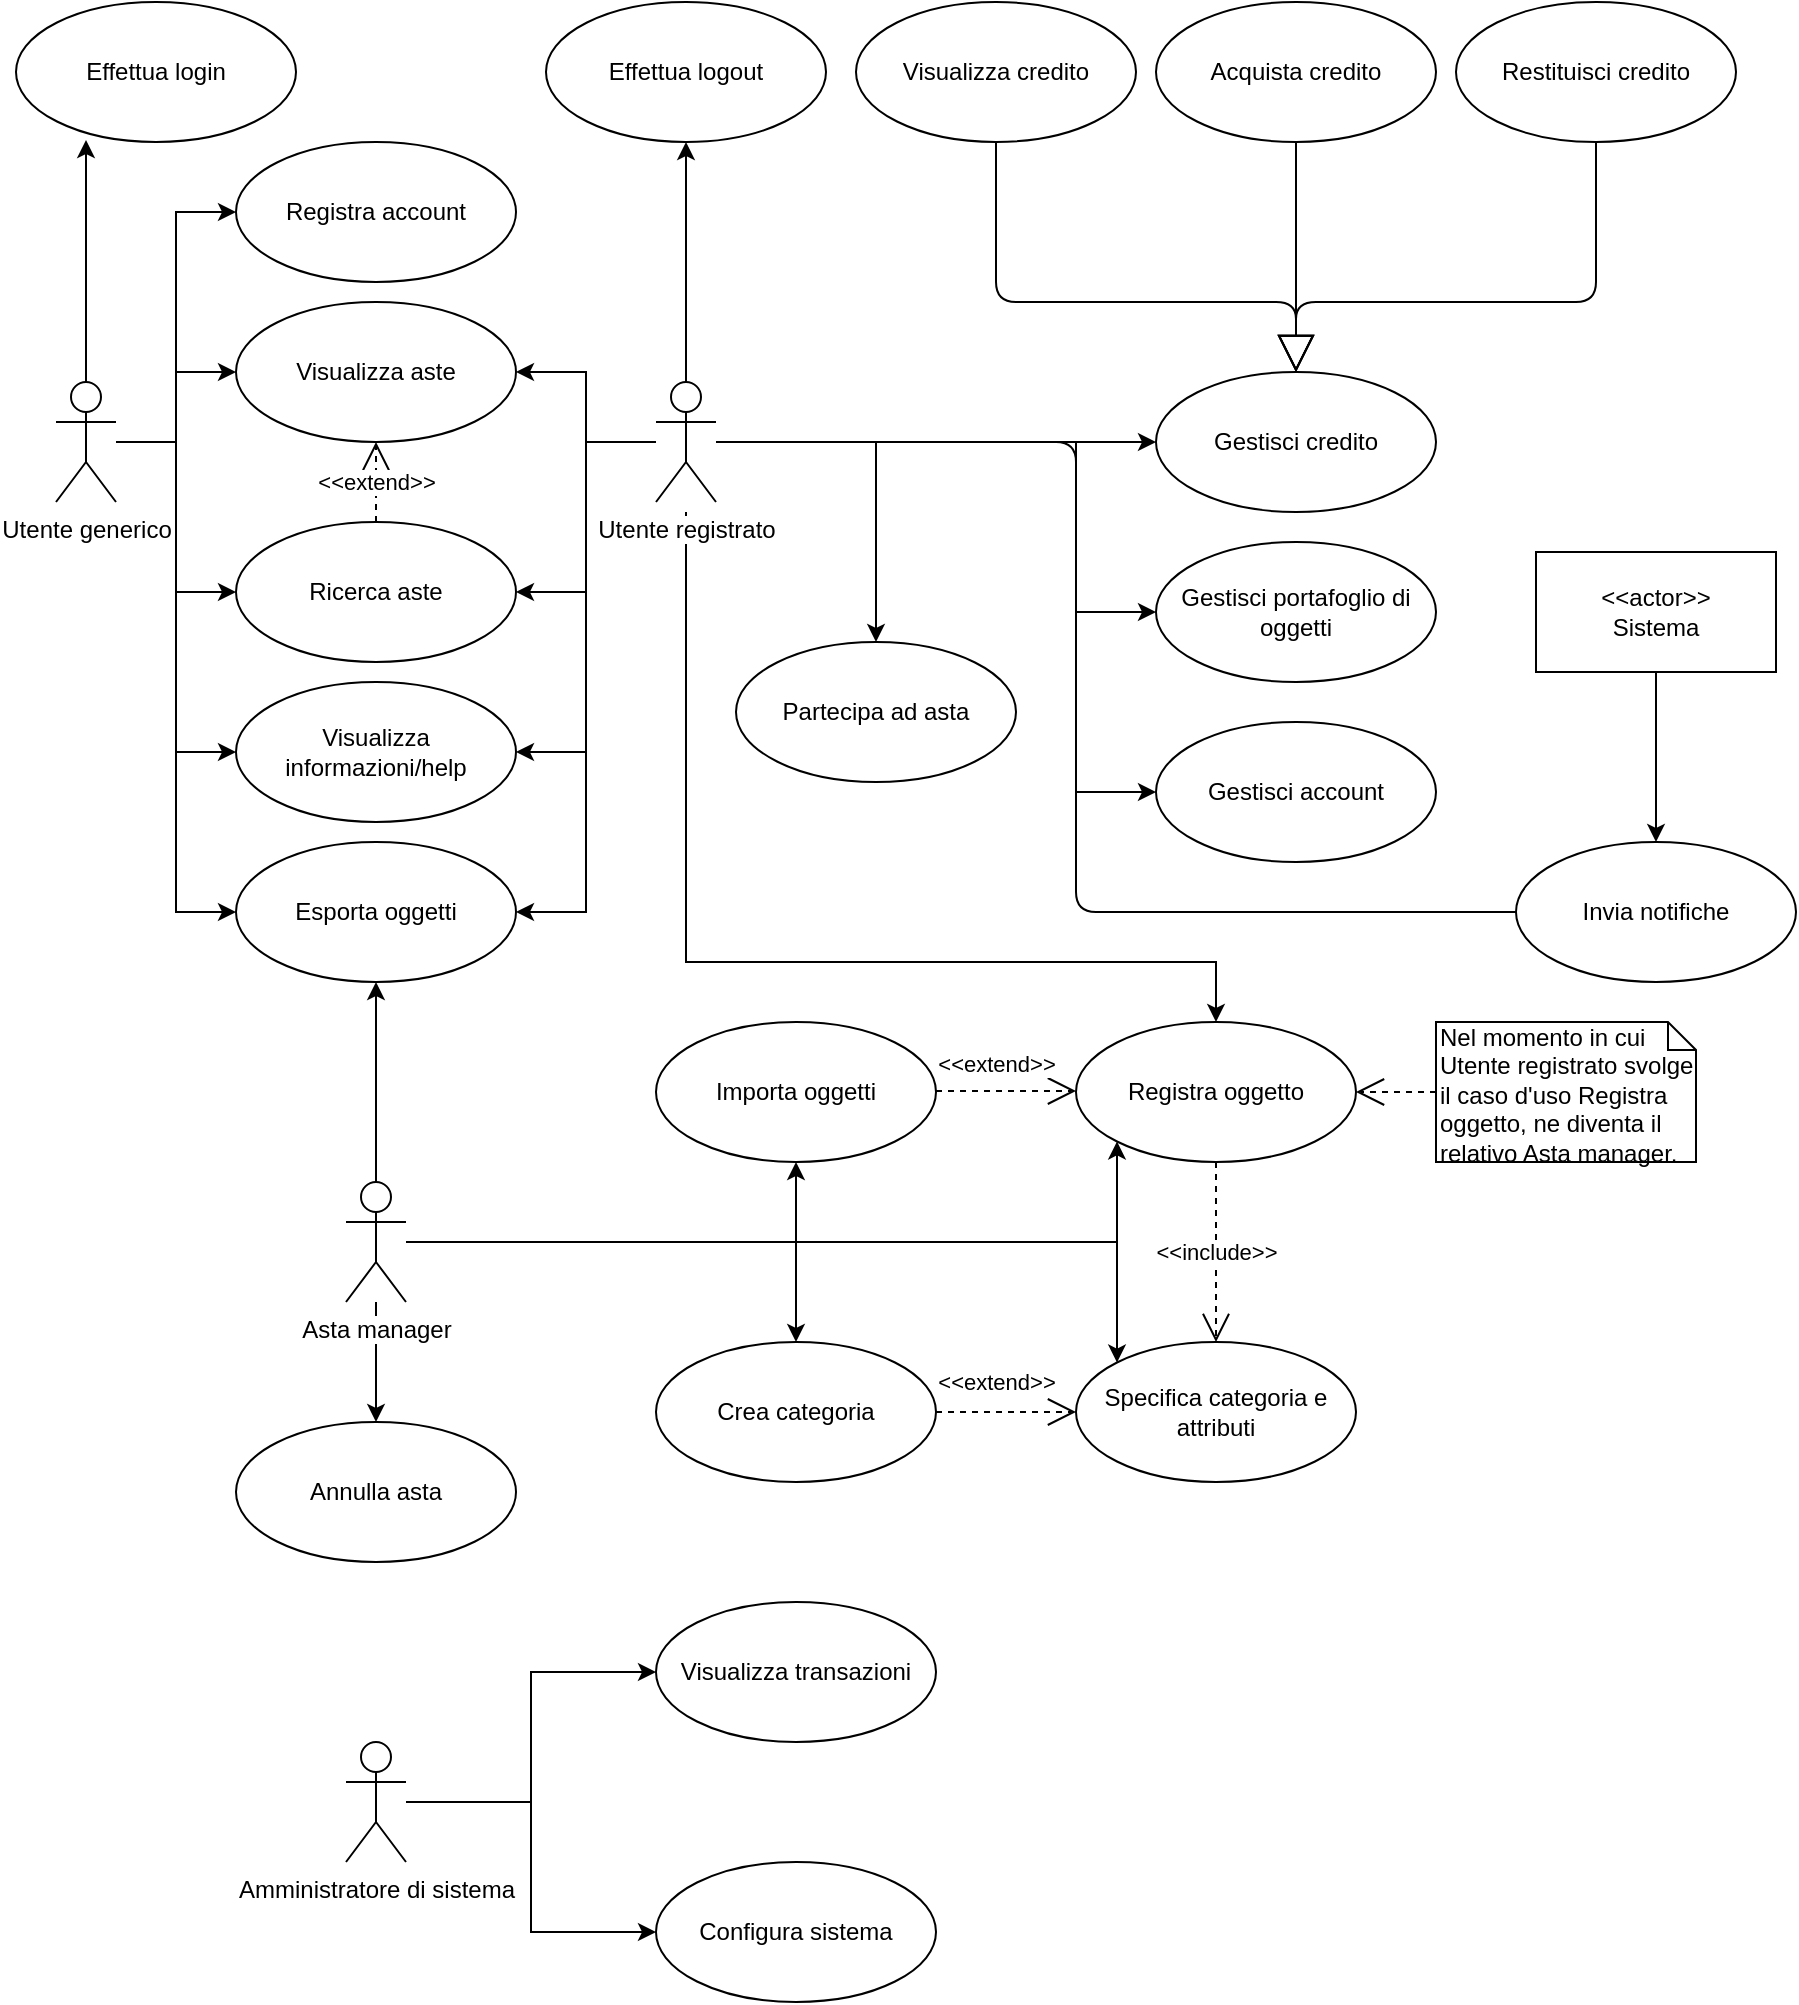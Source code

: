 <mxfile version="12.7.0" type="device"><diagram id="H3vplnAj6VLY8U1woCUd" name="Pagina-1"><mxGraphModel dx="941" dy="457" grid="1" gridSize="10" guides="1" tooltips="1" connect="1" arrows="1" fold="1" page="1" pageScale="1" pageWidth="827" pageHeight="1169" background="none" math="0" shadow="0"><root><mxCell id="0"/><mxCell id="1" parent="0"/><mxCell id="EcigKmvWNqrctytpJ6cu-53" style="edgeStyle=orthogonalEdgeStyle;rounded=0;orthogonalLoop=1;jettySize=auto;html=1;entryX=0;entryY=0.5;entryDx=0;entryDy=0;" edge="1" parent="1" source="EcigKmvWNqrctytpJ6cu-1" target="EcigKmvWNqrctytpJ6cu-17"><mxGeometry relative="1" as="geometry"/></mxCell><mxCell id="EcigKmvWNqrctytpJ6cu-54" style="edgeStyle=orthogonalEdgeStyle;rounded=0;orthogonalLoop=1;jettySize=auto;html=1;entryX=0;entryY=0.5;entryDx=0;entryDy=0;" edge="1" parent="1" source="EcigKmvWNqrctytpJ6cu-1" target="EcigKmvWNqrctytpJ6cu-38"><mxGeometry relative="1" as="geometry"/></mxCell><mxCell id="EcigKmvWNqrctytpJ6cu-55" style="edgeStyle=orthogonalEdgeStyle;rounded=0;orthogonalLoop=1;jettySize=auto;html=1;entryX=0.25;entryY=0.986;entryDx=0;entryDy=0;entryPerimeter=0;" edge="1" parent="1" source="EcigKmvWNqrctytpJ6cu-1" target="EcigKmvWNqrctytpJ6cu-5"><mxGeometry relative="1" as="geometry"/></mxCell><mxCell id="EcigKmvWNqrctytpJ6cu-56" style="edgeStyle=orthogonalEdgeStyle;rounded=0;orthogonalLoop=1;jettySize=auto;html=1;entryX=0;entryY=0.5;entryDx=0;entryDy=0;" edge="1" parent="1" source="EcigKmvWNqrctytpJ6cu-1" target="EcigKmvWNqrctytpJ6cu-4"><mxGeometry relative="1" as="geometry"/></mxCell><mxCell id="EcigKmvWNqrctytpJ6cu-57" style="edgeStyle=orthogonalEdgeStyle;rounded=0;orthogonalLoop=1;jettySize=auto;html=1;entryX=0;entryY=0.5;entryDx=0;entryDy=0;" edge="1" parent="1" source="EcigKmvWNqrctytpJ6cu-1" target="EcigKmvWNqrctytpJ6cu-40"><mxGeometry relative="1" as="geometry"><Array as="points"><mxPoint x="90" y="230"/><mxPoint x="90" y="385"/></Array></mxGeometry></mxCell><mxCell id="EcigKmvWNqrctytpJ6cu-93" style="edgeStyle=orthogonalEdgeStyle;rounded=0;orthogonalLoop=1;jettySize=auto;html=1;entryX=0;entryY=0.5;entryDx=0;entryDy=0;" edge="1" parent="1" source="EcigKmvWNqrctytpJ6cu-1" target="EcigKmvWNqrctytpJ6cu-90"><mxGeometry relative="1" as="geometry"/></mxCell><object label="Utente generico" id="EcigKmvWNqrctytpJ6cu-1"><mxCell style="shape=umlActor;verticalLabelPosition=bottom;labelBackgroundColor=#ffffff;verticalAlign=top;html=1;" vertex="1" parent="1"><mxGeometry x="30" y="200" width="30" height="60" as="geometry"/></mxCell></object><mxCell id="EcigKmvWNqrctytpJ6cu-4" value="Registra account" style="ellipse;whiteSpace=wrap;html=1;" vertex="1" parent="1"><mxGeometry x="120" y="80" width="140" height="70" as="geometry"/></mxCell><mxCell id="EcigKmvWNqrctytpJ6cu-5" value="Effettua login" style="ellipse;whiteSpace=wrap;html=1;" vertex="1" parent="1"><mxGeometry x="10" y="10" width="140" height="70" as="geometry"/></mxCell><mxCell id="EcigKmvWNqrctytpJ6cu-17" value="Visualizza aste" style="ellipse;whiteSpace=wrap;html=1;" vertex="1" parent="1"><mxGeometry x="120" y="160" width="140" height="70" as="geometry"/></mxCell><mxCell id="EcigKmvWNqrctytpJ6cu-38" value="Ricerca aste" style="ellipse;whiteSpace=wrap;html=1;" vertex="1" parent="1"><mxGeometry x="120" y="270" width="140" height="70" as="geometry"/></mxCell><mxCell id="EcigKmvWNqrctytpJ6cu-40" value="Visualizza informazioni/help" style="ellipse;whiteSpace=wrap;html=1;" vertex="1" parent="1"><mxGeometry x="120" y="350" width="140" height="70" as="geometry"/></mxCell><mxCell id="EcigKmvWNqrctytpJ6cu-44" value="&amp;lt;&amp;lt;extend&amp;gt;&amp;gt;" style="endArrow=open;endSize=12;dashed=1;html=1;entryX=0.5;entryY=1;entryDx=0;entryDy=0;" edge="1" parent="1" target="EcigKmvWNqrctytpJ6cu-17"><mxGeometry width="160" relative="1" as="geometry"><mxPoint x="190" y="270" as="sourcePoint"/><mxPoint x="350" y="280" as="targetPoint"/></mxGeometry></mxCell><mxCell id="EcigKmvWNqrctytpJ6cu-62" style="edgeStyle=orthogonalEdgeStyle;rounded=0;orthogonalLoop=1;jettySize=auto;html=1;entryX=1;entryY=0.5;entryDx=0;entryDy=0;" edge="1" parent="1" source="EcigKmvWNqrctytpJ6cu-45" target="EcigKmvWNqrctytpJ6cu-17"><mxGeometry relative="1" as="geometry"/></mxCell><mxCell id="EcigKmvWNqrctytpJ6cu-63" style="edgeStyle=orthogonalEdgeStyle;rounded=0;orthogonalLoop=1;jettySize=auto;html=1;entryX=1;entryY=0.5;entryDx=0;entryDy=0;" edge="1" parent="1" source="EcigKmvWNqrctytpJ6cu-45" target="EcigKmvWNqrctytpJ6cu-38"><mxGeometry relative="1" as="geometry"/></mxCell><mxCell id="EcigKmvWNqrctytpJ6cu-64" style="edgeStyle=orthogonalEdgeStyle;rounded=0;orthogonalLoop=1;jettySize=auto;html=1;entryX=1;entryY=0.5;entryDx=0;entryDy=0;" edge="1" parent="1" source="EcigKmvWNqrctytpJ6cu-45" target="EcigKmvWNqrctytpJ6cu-40"><mxGeometry relative="1" as="geometry"/></mxCell><mxCell id="EcigKmvWNqrctytpJ6cu-68" style="edgeStyle=orthogonalEdgeStyle;rounded=0;orthogonalLoop=1;jettySize=auto;html=1;entryX=0.5;entryY=1;entryDx=0;entryDy=0;" edge="1" parent="1" source="EcigKmvWNqrctytpJ6cu-45" target="EcigKmvWNqrctytpJ6cu-67"><mxGeometry relative="1" as="geometry"/></mxCell><mxCell id="EcigKmvWNqrctytpJ6cu-79" style="edgeStyle=orthogonalEdgeStyle;rounded=0;orthogonalLoop=1;jettySize=auto;html=1;" edge="1" parent="1" source="EcigKmvWNqrctytpJ6cu-45" target="EcigKmvWNqrctytpJ6cu-78"><mxGeometry relative="1" as="geometry"/></mxCell><mxCell id="EcigKmvWNqrctytpJ6cu-85" style="edgeStyle=orthogonalEdgeStyle;rounded=0;orthogonalLoop=1;jettySize=auto;html=1;entryX=0.5;entryY=0;entryDx=0;entryDy=0;" edge="1" parent="1" source="EcigKmvWNqrctytpJ6cu-45" target="EcigKmvWNqrctytpJ6cu-84"><mxGeometry relative="1" as="geometry"/></mxCell><mxCell id="EcigKmvWNqrctytpJ6cu-86" style="edgeStyle=orthogonalEdgeStyle;rounded=0;orthogonalLoop=1;jettySize=auto;html=1;entryX=0.5;entryY=0;entryDx=0;entryDy=0;" edge="1" parent="1" target="EcigKmvWNqrctytpJ6cu-87"><mxGeometry relative="1" as="geometry"><mxPoint x="345" y="265" as="sourcePoint"/><mxPoint x="610" y="525" as="targetPoint"/><Array as="points"><mxPoint x="345" y="490"/><mxPoint x="610" y="490"/></Array></mxGeometry></mxCell><mxCell id="EcigKmvWNqrctytpJ6cu-94" style="edgeStyle=orthogonalEdgeStyle;rounded=0;orthogonalLoop=1;jettySize=auto;html=1;entryX=1;entryY=0.5;entryDx=0;entryDy=0;" edge="1" parent="1" source="EcigKmvWNqrctytpJ6cu-45" target="EcigKmvWNqrctytpJ6cu-90"><mxGeometry relative="1" as="geometry"/></mxCell><mxCell id="EcigKmvWNqrctytpJ6cu-120" style="edgeStyle=orthogonalEdgeStyle;rounded=0;orthogonalLoop=1;jettySize=auto;html=1;entryX=0;entryY=0.5;entryDx=0;entryDy=0;" edge="1" parent="1" source="EcigKmvWNqrctytpJ6cu-45" target="EcigKmvWNqrctytpJ6cu-119"><mxGeometry relative="1" as="geometry"><Array as="points"><mxPoint x="540" y="230"/><mxPoint x="540" y="315"/></Array></mxGeometry></mxCell><mxCell id="EcigKmvWNqrctytpJ6cu-121" style="edgeStyle=orthogonalEdgeStyle;rounded=0;orthogonalLoop=1;jettySize=auto;html=1;entryX=0;entryY=0.5;entryDx=0;entryDy=0;" edge="1" parent="1" source="EcigKmvWNqrctytpJ6cu-45" target="EcigKmvWNqrctytpJ6cu-118"><mxGeometry relative="1" as="geometry"><Array as="points"><mxPoint x="540" y="230"/><mxPoint x="540" y="405"/></Array></mxGeometry></mxCell><mxCell id="EcigKmvWNqrctytpJ6cu-45" value="Utente registrato" style="shape=umlActor;verticalLabelPosition=bottom;labelBackgroundColor=#ffffff;verticalAlign=top;html=1;" vertex="1" parent="1"><mxGeometry x="330" y="200" width="30" height="60" as="geometry"/></mxCell><mxCell id="EcigKmvWNqrctytpJ6cu-102" style="edgeStyle=orthogonalEdgeStyle;rounded=0;orthogonalLoop=1;jettySize=auto;html=1;entryX=0.5;entryY=1;entryDx=0;entryDy=0;" edge="1" parent="1" source="EcigKmvWNqrctytpJ6cu-46" target="EcigKmvWNqrctytpJ6cu-90"><mxGeometry relative="1" as="geometry"/></mxCell><mxCell id="EcigKmvWNqrctytpJ6cu-104" style="edgeStyle=orthogonalEdgeStyle;rounded=0;orthogonalLoop=1;jettySize=auto;html=1;entryX=0.5;entryY=1;entryDx=0;entryDy=0;" edge="1" parent="1" source="EcigKmvWNqrctytpJ6cu-46" target="EcigKmvWNqrctytpJ6cu-89"><mxGeometry relative="1" as="geometry"/></mxCell><mxCell id="EcigKmvWNqrctytpJ6cu-105" style="edgeStyle=orthogonalEdgeStyle;rounded=0;orthogonalLoop=1;jettySize=auto;html=1;entryX=0.5;entryY=0;entryDx=0;entryDy=0;" edge="1" parent="1" source="EcigKmvWNqrctytpJ6cu-46" target="EcigKmvWNqrctytpJ6cu-91"><mxGeometry relative="1" as="geometry"/></mxCell><mxCell id="EcigKmvWNqrctytpJ6cu-106" style="edgeStyle=orthogonalEdgeStyle;rounded=0;orthogonalLoop=1;jettySize=auto;html=1;entryX=0;entryY=1;entryDx=0;entryDy=0;" edge="1" parent="1" source="EcigKmvWNqrctytpJ6cu-46" target="EcigKmvWNqrctytpJ6cu-87"><mxGeometry relative="1" as="geometry"/></mxCell><mxCell id="EcigKmvWNqrctytpJ6cu-107" style="edgeStyle=orthogonalEdgeStyle;rounded=0;orthogonalLoop=1;jettySize=auto;html=1;entryX=0;entryY=0;entryDx=0;entryDy=0;" edge="1" parent="1" source="EcigKmvWNqrctytpJ6cu-46" target="EcigKmvWNqrctytpJ6cu-88"><mxGeometry relative="1" as="geometry"/></mxCell><mxCell id="EcigKmvWNqrctytpJ6cu-109" style="edgeStyle=orthogonalEdgeStyle;rounded=0;orthogonalLoop=1;jettySize=auto;html=1;entryX=0.5;entryY=0;entryDx=0;entryDy=0;" edge="1" parent="1" source="EcigKmvWNqrctytpJ6cu-46" target="EcigKmvWNqrctytpJ6cu-108"><mxGeometry relative="1" as="geometry"/></mxCell><mxCell id="EcigKmvWNqrctytpJ6cu-46" value="Asta manager" style="shape=umlActor;verticalLabelPosition=bottom;labelBackgroundColor=#ffffff;verticalAlign=top;html=1;" vertex="1" parent="1"><mxGeometry x="175" y="600" width="30" height="60" as="geometry"/></mxCell><mxCell id="EcigKmvWNqrctytpJ6cu-116" style="edgeStyle=orthogonalEdgeStyle;rounded=0;orthogonalLoop=1;jettySize=auto;html=1;entryX=0;entryY=0.5;entryDx=0;entryDy=0;" edge="1" parent="1" source="EcigKmvWNqrctytpJ6cu-47" target="EcigKmvWNqrctytpJ6cu-110"><mxGeometry relative="1" as="geometry"/></mxCell><mxCell id="EcigKmvWNqrctytpJ6cu-117" style="edgeStyle=orthogonalEdgeStyle;rounded=0;orthogonalLoop=1;jettySize=auto;html=1;entryX=0;entryY=0.5;entryDx=0;entryDy=0;" edge="1" parent="1" source="EcigKmvWNqrctytpJ6cu-47" target="EcigKmvWNqrctytpJ6cu-111"><mxGeometry relative="1" as="geometry"/></mxCell><mxCell id="EcigKmvWNqrctytpJ6cu-47" value="Amministratore di sistema" style="shape=umlActor;verticalLabelPosition=bottom;labelBackgroundColor=#ffffff;verticalAlign=top;html=1;" vertex="1" parent="1"><mxGeometry x="175" y="880" width="30" height="60" as="geometry"/></mxCell><mxCell id="EcigKmvWNqrctytpJ6cu-67" value="Effettua logout" style="ellipse;whiteSpace=wrap;html=1;" vertex="1" parent="1"><mxGeometry x="275" y="10" width="140" height="70" as="geometry"/></mxCell><mxCell id="EcigKmvWNqrctytpJ6cu-70" value="Visualizza credito" style="ellipse;whiteSpace=wrap;html=1;" vertex="1" parent="1"><mxGeometry x="430" y="10" width="140" height="70" as="geometry"/></mxCell><mxCell id="EcigKmvWNqrctytpJ6cu-71" value="Acquista credito" style="ellipse;whiteSpace=wrap;html=1;" vertex="1" parent="1"><mxGeometry x="580" y="10" width="140" height="70" as="geometry"/></mxCell><mxCell id="EcigKmvWNqrctytpJ6cu-72" value="Restituisci credito" style="ellipse;whiteSpace=wrap;html=1;" vertex="1" parent="1"><mxGeometry x="730" y="10" width="140" height="70" as="geometry"/></mxCell><mxCell id="EcigKmvWNqrctytpJ6cu-78" value="Gestisci credito" style="ellipse;whiteSpace=wrap;html=1;" vertex="1" parent="1"><mxGeometry x="580" y="195" width="140" height="70" as="geometry"/></mxCell><mxCell id="EcigKmvWNqrctytpJ6cu-81" value="" style="endArrow=block;endSize=16;endFill=0;html=1;exitX=0.5;exitY=1;exitDx=0;exitDy=0;entryX=0.5;entryY=0;entryDx=0;entryDy=0;" edge="1" parent="1" source="EcigKmvWNqrctytpJ6cu-71" target="EcigKmvWNqrctytpJ6cu-78"><mxGeometry width="160" relative="1" as="geometry"><mxPoint x="650" y="190" as="sourcePoint"/><mxPoint x="570" y="170" as="targetPoint"/></mxGeometry></mxCell><mxCell id="EcigKmvWNqrctytpJ6cu-82" value="" style="endArrow=block;endSize=16;endFill=0;html=1;exitX=0.5;exitY=1;exitDx=0;exitDy=0;entryX=0.5;entryY=0;entryDx=0;entryDy=0;" edge="1" parent="1" source="EcigKmvWNqrctytpJ6cu-70" target="EcigKmvWNqrctytpJ6cu-78"><mxGeometry width="160" relative="1" as="geometry"><mxPoint x="500" y="215" as="sourcePoint"/><mxPoint x="650" y="190" as="targetPoint"/><Array as="points"><mxPoint x="500" y="160"/><mxPoint x="650" y="160"/></Array></mxGeometry></mxCell><mxCell id="EcigKmvWNqrctytpJ6cu-83" value="" style="endArrow=block;endSize=16;endFill=0;html=1;exitX=0.5;exitY=1;exitDx=0;exitDy=0;entryX=0.5;entryY=0;entryDx=0;entryDy=0;" edge="1" parent="1" source="EcigKmvWNqrctytpJ6cu-72" target="EcigKmvWNqrctytpJ6cu-78"><mxGeometry width="160" relative="1" as="geometry"><mxPoint x="730" y="195" as="sourcePoint"/><mxPoint x="650" y="190" as="targetPoint"/><Array as="points"><mxPoint x="800" y="160"/><mxPoint x="650" y="160"/></Array></mxGeometry></mxCell><mxCell id="EcigKmvWNqrctytpJ6cu-84" value="Partecipa ad asta" style="ellipse;whiteSpace=wrap;html=1;" vertex="1" parent="1"><mxGeometry x="370" y="330" width="140" height="70" as="geometry"/></mxCell><mxCell id="EcigKmvWNqrctytpJ6cu-87" value="Registra oggetto" style="ellipse;whiteSpace=wrap;html=1;" vertex="1" parent="1"><mxGeometry x="540" y="520" width="140" height="70" as="geometry"/></mxCell><mxCell id="EcigKmvWNqrctytpJ6cu-88" value="Specifica categoria e attributi" style="ellipse;whiteSpace=wrap;html=1;" vertex="1" parent="1"><mxGeometry x="540" y="680" width="140" height="70" as="geometry"/></mxCell><mxCell id="EcigKmvWNqrctytpJ6cu-89" value="Importa oggetti" style="ellipse;whiteSpace=wrap;html=1;" vertex="1" parent="1"><mxGeometry x="330" y="520" width="140" height="70" as="geometry"/></mxCell><mxCell id="EcigKmvWNqrctytpJ6cu-90" value="Esporta oggetti" style="ellipse;whiteSpace=wrap;html=1;" vertex="1" parent="1"><mxGeometry x="120" y="430" width="140" height="70" as="geometry"/></mxCell><mxCell id="EcigKmvWNqrctytpJ6cu-91" value="Crea categoria" style="ellipse;whiteSpace=wrap;html=1;" vertex="1" parent="1"><mxGeometry x="330" y="680" width="140" height="70" as="geometry"/></mxCell><mxCell id="EcigKmvWNqrctytpJ6cu-95" value="&amp;lt;&amp;lt;extend&amp;gt;&amp;gt;" style="endArrow=open;endSize=12;dashed=1;html=1;" edge="1" parent="1"><mxGeometry x="-0.143" y="15" width="160" relative="1" as="geometry"><mxPoint x="470" y="554.5" as="sourcePoint"/><mxPoint x="540" y="554.5" as="targetPoint"/><mxPoint y="1" as="offset"/></mxGeometry></mxCell><mxCell id="EcigKmvWNqrctytpJ6cu-96" value="&amp;lt;&amp;lt;extend&amp;gt;&amp;gt;" style="endArrow=open;endSize=12;dashed=1;html=1;exitX=1;exitY=0.5;exitDx=0;exitDy=0;entryX=0;entryY=0.5;entryDx=0;entryDy=0;" edge="1" parent="1" source="EcigKmvWNqrctytpJ6cu-91" target="EcigKmvWNqrctytpJ6cu-88"><mxGeometry x="-0.143" y="15" width="160" relative="1" as="geometry"><mxPoint x="540" y="714.5" as="sourcePoint"/><mxPoint x="520" y="750" as="targetPoint"/><mxPoint as="offset"/></mxGeometry></mxCell><mxCell id="EcigKmvWNqrctytpJ6cu-98" value="&amp;lt;&amp;lt;include&amp;gt;&amp;gt;" style="endArrow=open;endSize=12;dashed=1;html=1;exitX=0.5;exitY=1;exitDx=0;exitDy=0;entryX=0.5;entryY=0;entryDx=0;entryDy=0;" edge="1" parent="1" source="EcigKmvWNqrctytpJ6cu-87" target="EcigKmvWNqrctytpJ6cu-88"><mxGeometry width="160" relative="1" as="geometry"><mxPoint x="400" y="590" as="sourcePoint"/><mxPoint x="560" y="590" as="targetPoint"/><Array as="points"/></mxGeometry></mxCell><mxCell id="EcigKmvWNqrctytpJ6cu-108" value="Annulla asta" style="ellipse;whiteSpace=wrap;html=1;" vertex="1" parent="1"><mxGeometry x="120" y="720" width="140" height="70" as="geometry"/></mxCell><mxCell id="EcigKmvWNqrctytpJ6cu-110" value="Visualizza transazioni" style="ellipse;whiteSpace=wrap;html=1;" vertex="1" parent="1"><mxGeometry x="330" y="810" width="140" height="70" as="geometry"/></mxCell><mxCell id="EcigKmvWNqrctytpJ6cu-111" value="Configura sistema" style="ellipse;whiteSpace=wrap;html=1;" vertex="1" parent="1"><mxGeometry x="330" y="940" width="140" height="70" as="geometry"/></mxCell><mxCell id="EcigKmvWNqrctytpJ6cu-112" value="Nel momento in cui Utente registrato svolge il caso d'uso Registra oggetto, ne diventa il relativo Asta manager." style="shape=note;whiteSpace=wrap;html=1;size=14;verticalAlign=top;align=left;spacingTop=-6;" vertex="1" parent="1"><mxGeometry x="720" y="520" width="130" height="70" as="geometry"/></mxCell><mxCell id="EcigKmvWNqrctytpJ6cu-115" value="" style="endArrow=open;endSize=12;dashed=1;html=1;" edge="1" parent="1" source="EcigKmvWNqrctytpJ6cu-112"><mxGeometry width="160" relative="1" as="geometry"><mxPoint x="560" y="555" as="sourcePoint"/><mxPoint x="680" y="555" as="targetPoint"/></mxGeometry></mxCell><mxCell id="EcigKmvWNqrctytpJ6cu-118" value="Gestisci account" style="ellipse;whiteSpace=wrap;html=1;" vertex="1" parent="1"><mxGeometry x="580" y="370" width="140" height="70" as="geometry"/></mxCell><mxCell id="EcigKmvWNqrctytpJ6cu-119" value="Gestisci portafoglio di oggetti" style="ellipse;whiteSpace=wrap;html=1;" vertex="1" parent="1"><mxGeometry x="580" y="280" width="140" height="70" as="geometry"/></mxCell><mxCell id="EcigKmvWNqrctytpJ6cu-125" style="edgeStyle=orthogonalEdgeStyle;rounded=0;orthogonalLoop=1;jettySize=auto;html=1;entryX=0.5;entryY=0;entryDx=0;entryDy=0;" edge="1" parent="1" source="EcigKmvWNqrctytpJ6cu-123" target="EcigKmvWNqrctytpJ6cu-124"><mxGeometry relative="1" as="geometry"/></mxCell><mxCell id="EcigKmvWNqrctytpJ6cu-123" value="&amp;lt;&amp;lt;actor&amp;gt;&amp;gt;&lt;br&gt;Sistema" style="rounded=0;whiteSpace=wrap;html=1;" vertex="1" parent="1"><mxGeometry x="770" y="285" width="120" height="60" as="geometry"/></mxCell><mxCell id="EcigKmvWNqrctytpJ6cu-124" value="Invia notifiche" style="ellipse;whiteSpace=wrap;html=1;" vertex="1" parent="1"><mxGeometry x="760" y="430" width="140" height="70" as="geometry"/></mxCell><mxCell id="EcigKmvWNqrctytpJ6cu-127" value="" style="endArrow=none;html=1;exitX=0;exitY=0.5;exitDx=0;exitDy=0;" edge="1" parent="1" source="EcigKmvWNqrctytpJ6cu-124"><mxGeometry width="50" height="50" relative="1" as="geometry"><mxPoint x="360" y="280" as="sourcePoint"/><mxPoint x="360" y="230" as="targetPoint"/><Array as="points"><mxPoint x="540" y="465"/><mxPoint x="540" y="230"/></Array></mxGeometry></mxCell></root></mxGraphModel></diagram></mxfile>